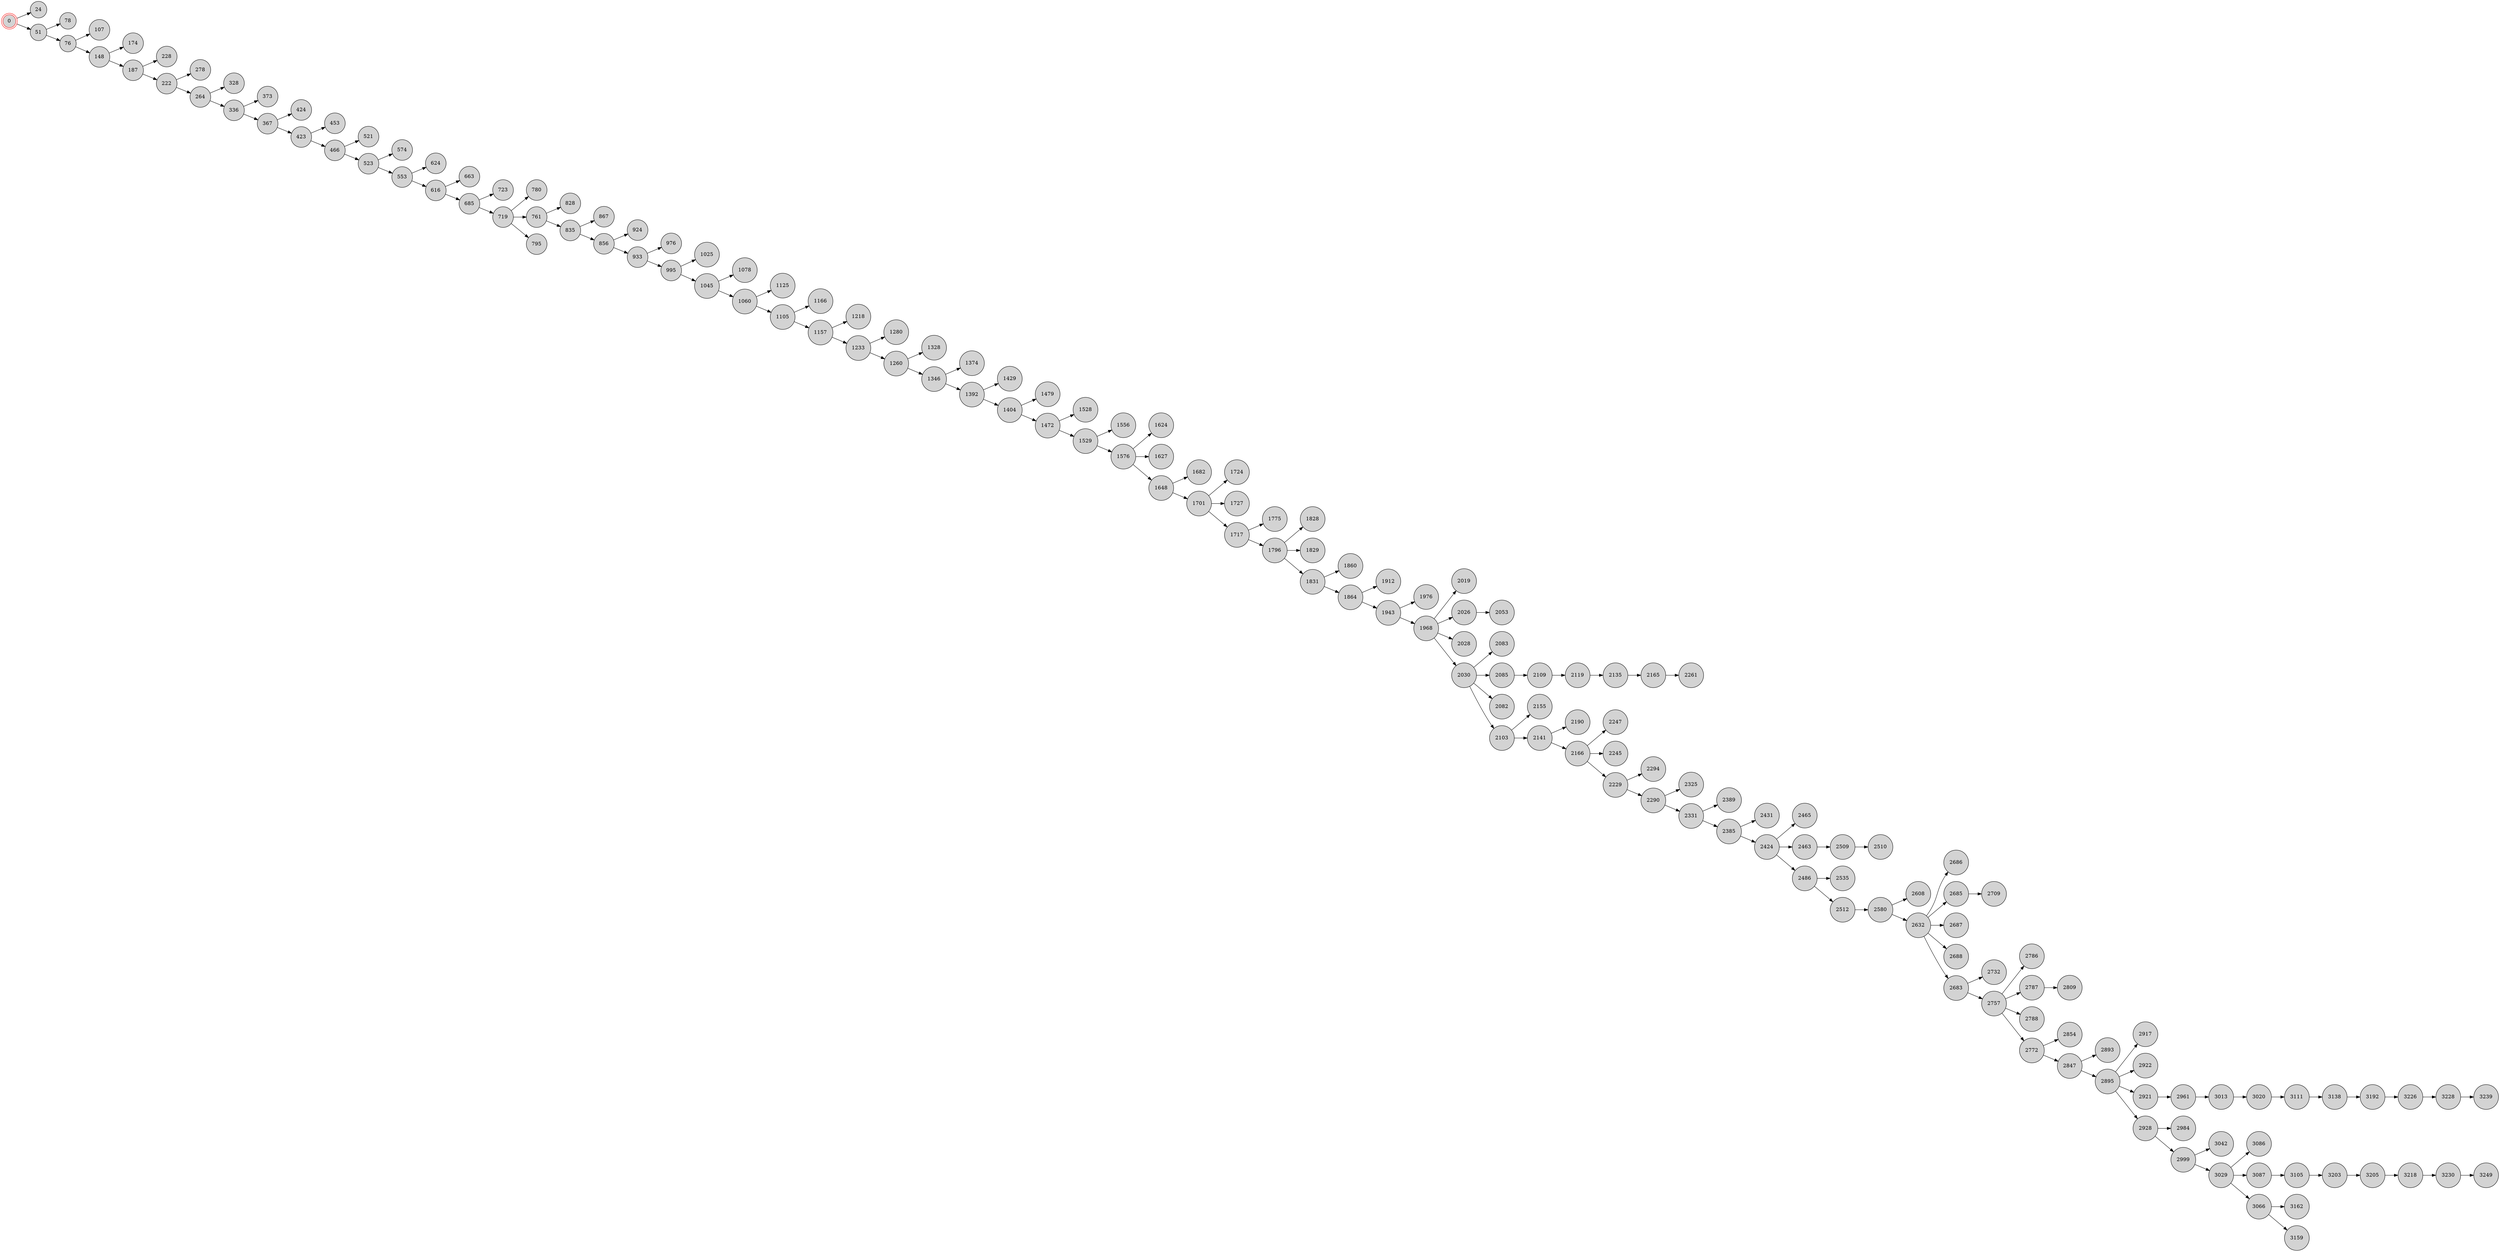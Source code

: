 digraph BlockchainTree {
    rankdir=LR;
    node [shape=circle, style=filled, fillcolor=lightgray];

    0 [shape=doublecircle, color=red];
    0 -> 24;
    0 -> 51;
    51 -> 78;
    51 -> 76;
    76 -> 107;
    76 -> 148;
    148 -> 174;
    148 -> 187;
    187 -> 228;
    187 -> 222;
    222 -> 278;
    222 -> 264;
    264 -> 328;
    264 -> 336;
    336 -> 373;
    336 -> 367;
    367 -> 424;
    367 -> 423;
    423 -> 453;
    423 -> 466;
    466 -> 521;
    466 -> 523;
    523 -> 574;
    523 -> 553;
    553 -> 624;
    553 -> 616;
    616 -> 663;
    616 -> 685;
    685 -> 723;
    685 -> 719;
    719 -> 780;
    719 -> 761;
    761 -> 828;
    719 -> 795;
    761 -> 835;
    835 -> 867;
    835 -> 856;
    856 -> 924;
    856 -> 933;
    933 -> 976;
    933 -> 995;
    995 -> 1025;
    995 -> 1045;
    1045 -> 1078;
    1045 -> 1060;
    1060 -> 1125;
    1060 -> 1105;
    1105 -> 1166;
    1105 -> 1157;
    1157 -> 1218;
    1157 -> 1233;
    1233 -> 1280;
    1233 -> 1260;
    1260 -> 1328;
    1260 -> 1346;
    1346 -> 1374;
    1346 -> 1392;
    1392 -> 1429;
    1392 -> 1404;
    1404 -> 1479;
    1404 -> 1472;
    1472 -> 1528;
    1472 -> 1529;
    1529 -> 1556;
    1529 -> 1576;
    1576 -> 1624;
    1576 -> 1627;
    1576 -> 1648;
    1648 -> 1682;
    1648 -> 1701;
    1701 -> 1724;
    1701 -> 1727;
    1701 -> 1717;
    1717 -> 1775;
    1717 -> 1796;
    1796 -> 1828;
    1796 -> 1829;
    1796 -> 1831;
    1831 -> 1860;
    1831 -> 1864;
    1864 -> 1912;
    1864 -> 1943;
    1943 -> 1976;
    1943 -> 1968;
    1968 -> 2019;
    1968 -> 2026;
    1968 -> 2028;
    1968 -> 2030;
    2030 -> 2083;
    2026 -> 2053;
    2030 -> 2085;
    2085 -> 2109;
    2030 -> 2082;
    2109 -> 2119;
    2030 -> 2103;
    2103 -> 2155;
    2119 -> 2135;
    2103 -> 2141;
    2141 -> 2190;
    2141 -> 2166;
    2166 -> 2247;
    2135 -> 2165;
    2166 -> 2245;
    2165 -> 2261;
    2166 -> 2229;
    2229 -> 2294;
    2229 -> 2290;
    2290 -> 2325;
    2290 -> 2331;
    2331 -> 2389;
    2331 -> 2385;
    2385 -> 2431;
    2385 -> 2424;
    2424 -> 2465;
    2424 -> 2463;
    2463 -> 2509;
    2424 -> 2486;
    2486 -> 2535;
    2486 -> 2512;
    2512 -> 2580;
    2509 -> 2510;
    2580 -> 2608;
    2580 -> 2632;
    2632 -> 2686;
    2632 -> 2685;
    2632 -> 2687;
    2632 -> 2688;
    2632 -> 2683;
    2683 -> 2732;
    2685 -> 2709;
    2683 -> 2757;
    2757 -> 2786;
    2757 -> 2787;
    2757 -> 2788;
    2787 -> 2809;
    2757 -> 2772;
    2772 -> 2854;
    2772 -> 2847;
    2847 -> 2893;
    2847 -> 2895;
    2895 -> 2917;
    2895 -> 2922;
    2895 -> 2921;
    2895 -> 2928;
    2928 -> 2984;
    2921 -> 2961;
    2961 -> 3013;
    2928 -> 2999;
    2999 -> 3042;
    2999 -> 3029;
    3029 -> 3086;
    3029 -> 3087;
    3013 -> 3020;
    3020 -> 3111;
    3029 -> 3066;
    3066 -> 3162;
    3111 -> 3138;
    3066 -> 3159;
    3087 -> 3105;
    3105 -> 3203;
    3203 -> 3205;
    3138 -> 3192;
    3192 -> 3226;
    3205 -> 3218;
    3226 -> 3228;
    3218 -> 3230;
    3228 -> 3239;
    3230 -> 3249;
}
